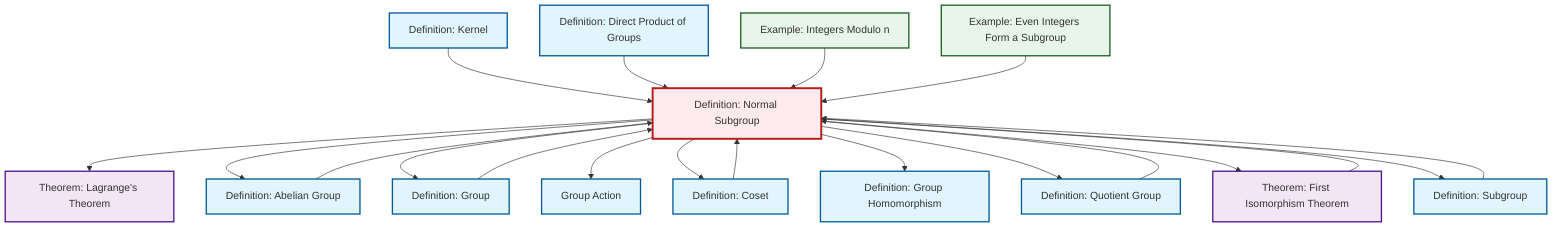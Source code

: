 graph TD
    classDef definition fill:#e1f5fe,stroke:#01579b,stroke-width:2px
    classDef theorem fill:#f3e5f5,stroke:#4a148c,stroke-width:2px
    classDef axiom fill:#fff3e0,stroke:#e65100,stroke-width:2px
    classDef example fill:#e8f5e9,stroke:#1b5e20,stroke-width:2px
    classDef current fill:#ffebee,stroke:#b71c1c,stroke-width:3px
    def-normal-subgroup["Definition: Normal Subgroup"]:::definition
    thm-first-isomorphism["Theorem: First Isomorphism Theorem"]:::theorem
    def-kernel["Definition: Kernel"]:::definition
    def-homomorphism["Definition: Group Homomorphism"]:::definition
    ex-quotient-integers-mod-n["Example: Integers Modulo n"]:::example
    def-coset["Definition: Coset"]:::definition
    thm-lagrange["Theorem: Lagrange's Theorem"]:::theorem
    def-quotient-group["Definition: Quotient Group"]:::definition
    def-subgroup["Definition: Subgroup"]:::definition
    def-direct-product["Definition: Direct Product of Groups"]:::definition
    def-group["Definition: Group"]:::definition
    def-group-action["Group Action"]:::definition
    def-abelian-group["Definition: Abelian Group"]:::definition
    ex-even-integers-subgroup["Example: Even Integers Form a Subgroup"]:::example
    thm-first-isomorphism --> def-normal-subgroup
    def-kernel --> def-normal-subgroup
    def-group --> def-normal-subgroup
    def-abelian-group --> def-normal-subgroup
    def-normal-subgroup --> thm-lagrange
    def-normal-subgroup --> def-abelian-group
    def-subgroup --> def-normal-subgroup
    def-quotient-group --> def-normal-subgroup
    def-direct-product --> def-normal-subgroup
    def-normal-subgroup --> def-group
    ex-quotient-integers-mod-n --> def-normal-subgroup
    def-normal-subgroup --> def-group-action
    def-normal-subgroup --> def-coset
    def-normal-subgroup --> def-homomorphism
    def-normal-subgroup --> def-quotient-group
    def-coset --> def-normal-subgroup
    def-normal-subgroup --> thm-first-isomorphism
    def-normal-subgroup --> def-subgroup
    ex-even-integers-subgroup --> def-normal-subgroup
    class def-normal-subgroup current